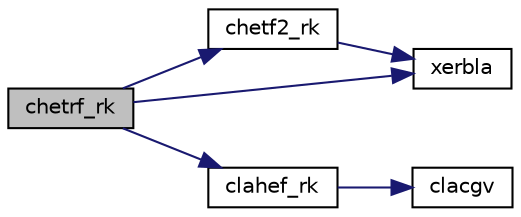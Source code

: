 digraph "chetrf_rk"
{
 // LATEX_PDF_SIZE
  edge [fontname="Helvetica",fontsize="10",labelfontname="Helvetica",labelfontsize="10"];
  node [fontname="Helvetica",fontsize="10",shape=record];
  rankdir="LR";
  Node1 [label="chetrf_rk",height=0.2,width=0.4,color="black", fillcolor="grey75", style="filled", fontcolor="black",tooltip="CHETRF_RK computes the factorization of a complex Hermitian indefinite matrix using the bounded Bunch..."];
  Node1 -> Node2 [color="midnightblue",fontsize="10",style="solid",fontname="Helvetica"];
  Node2 [label="chetf2_rk",height=0.2,width=0.4,color="black", fillcolor="white", style="filled",URL="$chetf2__rk_8f.html#aa85276957e3e3dab2ae5104154384058",tooltip="CHETF2_RK computes the factorization of a complex Hermitian indefinite matrix using the bounded Bunch..."];
  Node2 -> Node3 [color="midnightblue",fontsize="10",style="solid",fontname="Helvetica"];
  Node3 [label="xerbla",height=0.2,width=0.4,color="black", fillcolor="white", style="filled",URL="$xerbla_8f.html#a377ee61015baf8dea7770b3a404b1c07",tooltip="XERBLA"];
  Node1 -> Node4 [color="midnightblue",fontsize="10",style="solid",fontname="Helvetica"];
  Node4 [label="clahef_rk",height=0.2,width=0.4,color="black", fillcolor="white", style="filled",URL="$clahef__rk_8f.html#ab6ea0f6ab45a0d149570a866395a7cf1",tooltip="CLAHEF_RK computes a partial factorization of a complex Hermitian indefinite matrix using bounded Bun..."];
  Node4 -> Node5 [color="midnightblue",fontsize="10",style="solid",fontname="Helvetica"];
  Node5 [label="clacgv",height=0.2,width=0.4,color="black", fillcolor="white", style="filled",URL="$clacgv_8f.html#a0ff51770edb0cdc7328fdae7ace7954e",tooltip="CLACGV conjugates a complex vector."];
  Node1 -> Node3 [color="midnightblue",fontsize="10",style="solid",fontname="Helvetica"];
}
